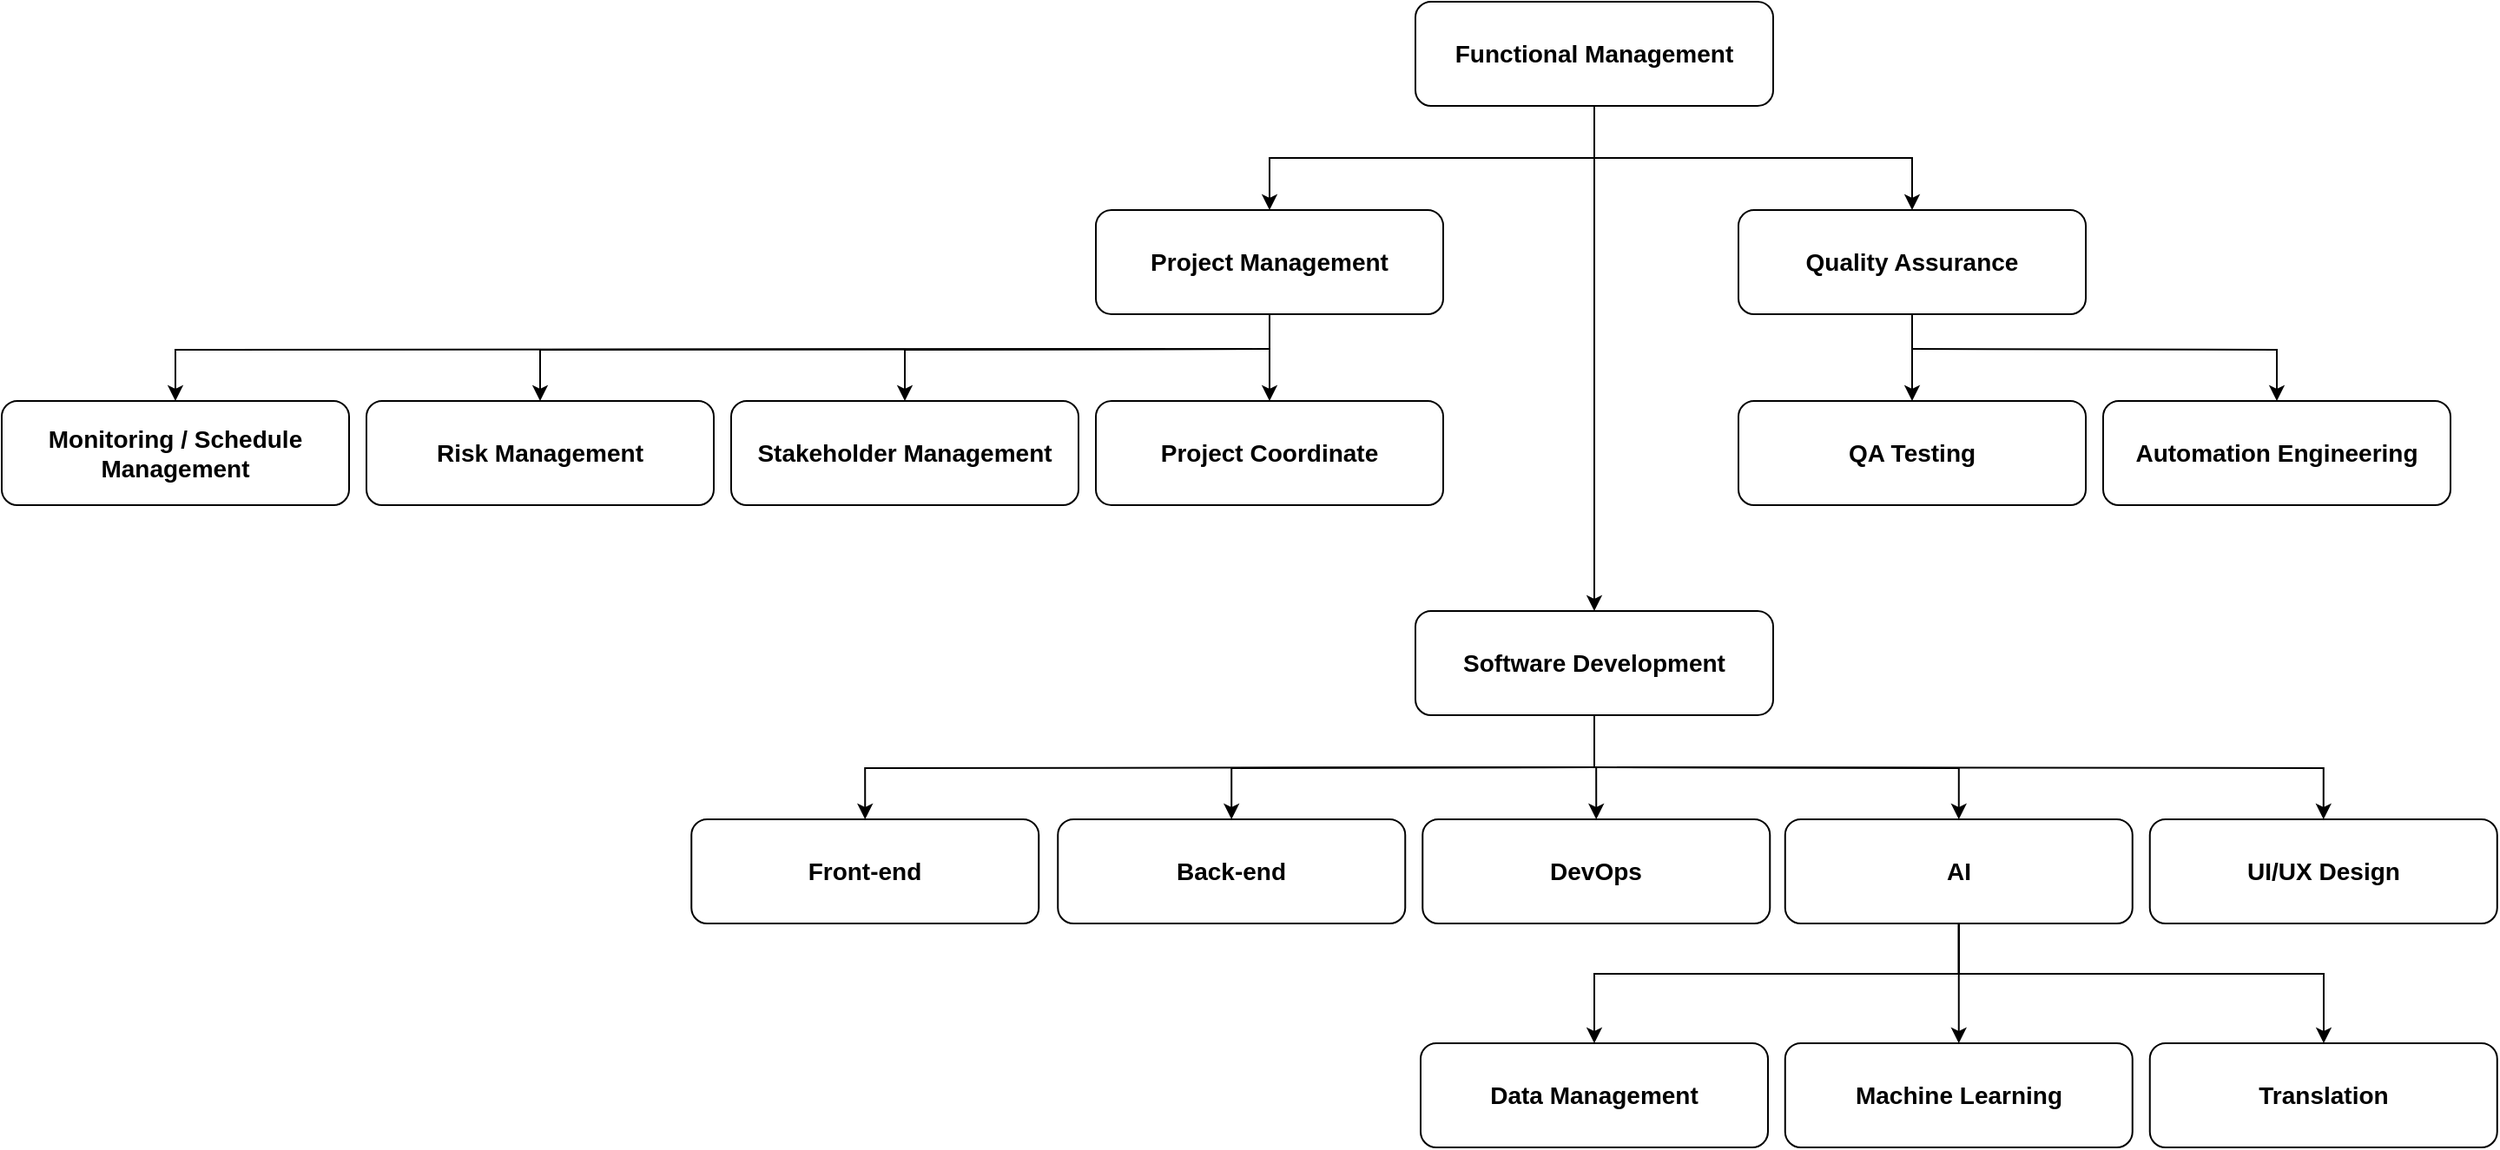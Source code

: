 <mxfile version="24.0.7" type="github">
  <diagram name="Page-1" id="82L-B2ZSY294zVl5sZpA">
    <mxGraphModel dx="2867" dy="1187" grid="1" gridSize="10" guides="1" tooltips="1" connect="1" arrows="1" fold="1" page="1" pageScale="1" pageWidth="827" pageHeight="1169" math="0" shadow="0">
      <root>
        <mxCell id="0" />
        <mxCell id="1" parent="0" />
        <mxCell id="OmLeFIbTsn0oFIIFFMY4-1" style="edgeStyle=orthogonalEdgeStyle;rounded=0;orthogonalLoop=1;jettySize=auto;html=1;entryX=0.5;entryY=0;entryDx=0;entryDy=0;" parent="1" source="OmLeFIbTsn0oFIIFFMY4-4" target="OmLeFIbTsn0oFIIFFMY4-10" edge="1">
          <mxGeometry relative="1" as="geometry" />
        </mxCell>
        <mxCell id="OmLeFIbTsn0oFIIFFMY4-2" style="edgeStyle=orthogonalEdgeStyle;rounded=0;orthogonalLoop=1;jettySize=auto;html=1;entryX=0.5;entryY=0;entryDx=0;entryDy=0;" parent="1" source="OmLeFIbTsn0oFIIFFMY4-4" target="OmLeFIbTsn0oFIIFFMY4-15" edge="1">
          <mxGeometry relative="1" as="geometry" />
        </mxCell>
        <mxCell id="OmLeFIbTsn0oFIIFFMY4-3" style="edgeStyle=orthogonalEdgeStyle;rounded=0;orthogonalLoop=1;jettySize=auto;html=1;entryX=0.5;entryY=0;entryDx=0;entryDy=0;" parent="1" source="OmLeFIbTsn0oFIIFFMY4-4" target="OmLeFIbTsn0oFIIFFMY4-18" edge="1">
          <mxGeometry relative="1" as="geometry" />
        </mxCell>
        <mxCell id="OmLeFIbTsn0oFIIFFMY4-4" value="&lt;span style=&quot;font-size: 14px;&quot;&gt;&lt;b&gt;Functional Management&lt;/b&gt;&lt;/span&gt;" style="rounded=1;whiteSpace=wrap;html=1;" parent="1" vertex="1">
          <mxGeometry x="294" y="70" width="206" height="60" as="geometry" />
        </mxCell>
        <mxCell id="OmLeFIbTsn0oFIIFFMY4-5" style="edgeStyle=orthogonalEdgeStyle;rounded=0;orthogonalLoop=1;jettySize=auto;html=1;entryX=0.5;entryY=0;entryDx=0;entryDy=0;" parent="1" source="OmLeFIbTsn0oFIIFFMY4-10" target="OmLeFIbTsn0oFIIFFMY4-21" edge="1">
          <mxGeometry relative="1" as="geometry" />
        </mxCell>
        <mxCell id="OmLeFIbTsn0oFIIFFMY4-6" style="edgeStyle=orthogonalEdgeStyle;rounded=0;orthogonalLoop=1;jettySize=auto;html=1;" parent="1" target="OmLeFIbTsn0oFIIFFMY4-20" edge="1">
          <mxGeometry relative="1" as="geometry">
            <mxPoint x="397" y="511" as="sourcePoint" />
          </mxGeometry>
        </mxCell>
        <mxCell id="OmLeFIbTsn0oFIIFFMY4-7" style="edgeStyle=orthogonalEdgeStyle;rounded=0;orthogonalLoop=1;jettySize=auto;html=1;entryX=0.5;entryY=0;entryDx=0;entryDy=0;" parent="1" target="OmLeFIbTsn0oFIIFFMY4-19" edge="1">
          <mxGeometry relative="1" as="geometry">
            <mxPoint x="390" y="511" as="sourcePoint" />
          </mxGeometry>
        </mxCell>
        <mxCell id="OmLeFIbTsn0oFIIFFMY4-8" style="edgeStyle=orthogonalEdgeStyle;rounded=0;orthogonalLoop=1;jettySize=auto;html=1;entryX=0.5;entryY=0;entryDx=0;entryDy=0;" parent="1" target="OmLeFIbTsn0oFIIFFMY4-22" edge="1">
          <mxGeometry relative="1" as="geometry">
            <mxPoint x="390" y="511" as="sourcePoint" />
          </mxGeometry>
        </mxCell>
        <mxCell id="OmLeFIbTsn0oFIIFFMY4-9" style="edgeStyle=orthogonalEdgeStyle;rounded=0;orthogonalLoop=1;jettySize=auto;html=1;entryX=0.5;entryY=0;entryDx=0;entryDy=0;" parent="1" target="OmLeFIbTsn0oFIIFFMY4-23" edge="1">
          <mxGeometry relative="1" as="geometry">
            <mxPoint x="410" y="511" as="sourcePoint" />
          </mxGeometry>
        </mxCell>
        <mxCell id="OmLeFIbTsn0oFIIFFMY4-10" value="&lt;span style=&quot;font-size: 14px;&quot;&gt;&lt;b&gt;Software Development&lt;/b&gt;&lt;/span&gt;" style="rounded=1;whiteSpace=wrap;html=1;" parent="1" vertex="1">
          <mxGeometry x="294" y="421" width="206" height="60" as="geometry" />
        </mxCell>
        <mxCell id="OmLeFIbTsn0oFIIFFMY4-11" style="edgeStyle=orthogonalEdgeStyle;rounded=0;orthogonalLoop=1;jettySize=auto;html=1;entryX=0.5;entryY=0;entryDx=0;entryDy=0;" parent="1" source="OmLeFIbTsn0oFIIFFMY4-15" target="OmLeFIbTsn0oFIIFFMY4-26" edge="1">
          <mxGeometry relative="1" as="geometry" />
        </mxCell>
        <mxCell id="OmLeFIbTsn0oFIIFFMY4-12" style="edgeStyle=orthogonalEdgeStyle;rounded=0;orthogonalLoop=1;jettySize=auto;html=1;entryX=0.5;entryY=0;entryDx=0;entryDy=0;" parent="1" target="OmLeFIbTsn0oFIIFFMY4-27" edge="1">
          <mxGeometry relative="1" as="geometry">
            <mxPoint x="210" y="270" as="sourcePoint" />
          </mxGeometry>
        </mxCell>
        <mxCell id="OmLeFIbTsn0oFIIFFMY4-13" style="edgeStyle=orthogonalEdgeStyle;rounded=0;orthogonalLoop=1;jettySize=auto;html=1;entryX=0.5;entryY=0;entryDx=0;entryDy=0;" parent="1" target="OmLeFIbTsn0oFIIFFMY4-28" edge="1">
          <mxGeometry relative="1" as="geometry">
            <mxPoint x="200" y="270" as="sourcePoint" />
          </mxGeometry>
        </mxCell>
        <mxCell id="OmLeFIbTsn0oFIIFFMY4-14" style="edgeStyle=orthogonalEdgeStyle;rounded=0;orthogonalLoop=1;jettySize=auto;html=1;entryX=0.5;entryY=0;entryDx=0;entryDy=0;" parent="1" target="OmLeFIbTsn0oFIIFFMY4-29" edge="1">
          <mxGeometry relative="1" as="geometry">
            <mxPoint x="150" y="270" as="sourcePoint" />
          </mxGeometry>
        </mxCell>
        <mxCell id="OmLeFIbTsn0oFIIFFMY4-15" value="&lt;span style=&quot;font-size: 14px;&quot;&gt;&lt;b&gt;Project Management&lt;/b&gt;&lt;/span&gt;" style="rounded=1;whiteSpace=wrap;html=1;" parent="1" vertex="1">
          <mxGeometry x="110.0" y="190" width="200" height="60" as="geometry" />
        </mxCell>
        <mxCell id="OmLeFIbTsn0oFIIFFMY4-16" style="edgeStyle=orthogonalEdgeStyle;rounded=0;orthogonalLoop=1;jettySize=auto;html=1;entryX=0.5;entryY=0;entryDx=0;entryDy=0;" parent="1" source="OmLeFIbTsn0oFIIFFMY4-18" target="OmLeFIbTsn0oFIIFFMY4-24" edge="1">
          <mxGeometry relative="1" as="geometry" />
        </mxCell>
        <mxCell id="OmLeFIbTsn0oFIIFFMY4-17" style="edgeStyle=orthogonalEdgeStyle;rounded=0;orthogonalLoop=1;jettySize=auto;html=1;entryX=0.5;entryY=0;entryDx=0;entryDy=0;" parent="1" target="OmLeFIbTsn0oFIIFFMY4-25" edge="1">
          <mxGeometry relative="1" as="geometry">
            <mxPoint x="580" y="270" as="sourcePoint" />
          </mxGeometry>
        </mxCell>
        <mxCell id="OmLeFIbTsn0oFIIFFMY4-18" value="&lt;span style=&quot;font-size: 14px;&quot;&gt;&lt;b&gt;Quality Assurance&lt;/b&gt;&lt;/span&gt;" style="rounded=1;whiteSpace=wrap;html=1;" parent="1" vertex="1">
          <mxGeometry x="480.0" y="190" width="200" height="60" as="geometry" />
        </mxCell>
        <mxCell id="OmLeFIbTsn0oFIIFFMY4-19" value="&lt;span style=&quot;font-size: 14px;&quot;&gt;&lt;b&gt;Front-end&lt;/b&gt;&lt;/span&gt;" style="rounded=1;whiteSpace=wrap;html=1;" parent="1" vertex="1">
          <mxGeometry x="-122.87" y="541" width="200" height="60" as="geometry" />
        </mxCell>
        <mxCell id="OmLeFIbTsn0oFIIFFMY4-20" value="&lt;span style=&quot;font-size: 14px;&quot;&gt;&lt;b&gt;Back-end&lt;/b&gt;&lt;/span&gt;" style="rounded=1;whiteSpace=wrap;html=1;" parent="1" vertex="1">
          <mxGeometry x="88.13" y="541" width="200" height="60" as="geometry" />
        </mxCell>
        <mxCell id="OmLeFIbTsn0oFIIFFMY4-21" value="&lt;span style=&quot;font-size: 14px;&quot;&gt;&lt;b&gt;DevOps&lt;/b&gt;&lt;/span&gt;" style="rounded=1;whiteSpace=wrap;html=1;" parent="1" vertex="1">
          <mxGeometry x="298.13" y="541" width="200" height="60" as="geometry" />
        </mxCell>
        <mxCell id="Boxv59BXDJHPMvT0WCM8-4" style="edgeStyle=orthogonalEdgeStyle;rounded=0;orthogonalLoop=1;jettySize=auto;html=1;exitX=0.5;exitY=1;exitDx=0;exitDy=0;entryX=0.5;entryY=0;entryDx=0;entryDy=0;" parent="1" source="OmLeFIbTsn0oFIIFFMY4-22" target="Boxv59BXDJHPMvT0WCM8-2" edge="1">
          <mxGeometry relative="1" as="geometry" />
        </mxCell>
        <mxCell id="Boxv59BXDJHPMvT0WCM8-5" style="edgeStyle=orthogonalEdgeStyle;rounded=0;orthogonalLoop=1;jettySize=auto;html=1;" parent="1" source="OmLeFIbTsn0oFIIFFMY4-22" target="Boxv59BXDJHPMvT0WCM8-1" edge="1">
          <mxGeometry relative="1" as="geometry">
            <Array as="points">
              <mxPoint x="607" y="630" />
              <mxPoint x="397" y="630" />
            </Array>
          </mxGeometry>
        </mxCell>
        <mxCell id="Boxv59BXDJHPMvT0WCM8-6" style="edgeStyle=orthogonalEdgeStyle;rounded=0;orthogonalLoop=1;jettySize=auto;html=1;" parent="1" source="OmLeFIbTsn0oFIIFFMY4-22" target="Boxv59BXDJHPMvT0WCM8-3" edge="1">
          <mxGeometry relative="1" as="geometry">
            <Array as="points">
              <mxPoint x="607" y="630" />
              <mxPoint x="817" y="630" />
            </Array>
          </mxGeometry>
        </mxCell>
        <mxCell id="OmLeFIbTsn0oFIIFFMY4-22" value="&lt;span style=&quot;font-size: 14px;&quot;&gt;&lt;b&gt;AI&lt;/b&gt;&lt;/span&gt;" style="rounded=1;whiteSpace=wrap;html=1;" parent="1" vertex="1">
          <mxGeometry x="506.88" y="541" width="200" height="60" as="geometry" />
        </mxCell>
        <mxCell id="OmLeFIbTsn0oFIIFFMY4-23" value="&lt;span style=&quot;font-size: 14px;&quot;&gt;&lt;b&gt;UI/UX Design&lt;/b&gt;&lt;/span&gt;" style="rounded=1;whiteSpace=wrap;html=1;" parent="1" vertex="1">
          <mxGeometry x="716.88" y="541" width="200" height="60" as="geometry" />
        </mxCell>
        <mxCell id="OmLeFIbTsn0oFIIFFMY4-24" value="&lt;span style=&quot;font-size: 14px;&quot;&gt;&lt;b&gt;QA Testing&lt;/b&gt;&lt;/span&gt;" style="rounded=1;whiteSpace=wrap;html=1;" parent="1" vertex="1">
          <mxGeometry x="480.0" y="300" width="200" height="60" as="geometry" />
        </mxCell>
        <mxCell id="OmLeFIbTsn0oFIIFFMY4-25" value="&lt;span style=&quot;font-size: 14px;&quot;&gt;&lt;b&gt;Automation Engineering&lt;/b&gt;&lt;/span&gt;" style="rounded=1;whiteSpace=wrap;html=1;" parent="1" vertex="1">
          <mxGeometry x="690" y="300" width="200" height="60" as="geometry" />
        </mxCell>
        <mxCell id="OmLeFIbTsn0oFIIFFMY4-26" value="&lt;span style=&quot;font-size: 14px;&quot;&gt;&lt;b&gt;Project Coordinate&lt;/b&gt;&lt;/span&gt;" style="rounded=1;whiteSpace=wrap;html=1;" parent="1" vertex="1">
          <mxGeometry x="110.0" y="300" width="200" height="60" as="geometry" />
        </mxCell>
        <mxCell id="OmLeFIbTsn0oFIIFFMY4-27" value="&lt;span style=&quot;font-size: 14px;&quot;&gt;&lt;b&gt;Stakeholder Management&lt;/b&gt;&lt;/span&gt;" style="rounded=1;whiteSpace=wrap;html=1;" parent="1" vertex="1">
          <mxGeometry x="-100.0" y="300" width="200" height="60" as="geometry" />
        </mxCell>
        <mxCell id="OmLeFIbTsn0oFIIFFMY4-28" value="&lt;span style=&quot;font-size: 14px;&quot;&gt;&lt;b&gt;Risk Management&lt;/b&gt;&lt;/span&gt;" style="rounded=1;whiteSpace=wrap;html=1;" parent="1" vertex="1">
          <mxGeometry x="-310.0" y="300" width="200" height="60" as="geometry" />
        </mxCell>
        <mxCell id="OmLeFIbTsn0oFIIFFMY4-29" value="&lt;span style=&quot;font-size: 14px;&quot;&gt;&lt;b&gt;Monitoring /&amp;nbsp;&lt;/b&gt;&lt;/span&gt;&lt;b style=&quot;font-size: 14px; background-color: initial;&quot;&gt;Schedule Management&lt;/b&gt;" style="rounded=1;whiteSpace=wrap;html=1;" parent="1" vertex="1">
          <mxGeometry x="-520" y="300" width="200" height="60" as="geometry" />
        </mxCell>
        <mxCell id="Boxv59BXDJHPMvT0WCM8-1" value="&lt;span style=&quot;font-size: 14px;&quot;&gt;&lt;b&gt;Data Management&lt;/b&gt;&lt;/span&gt;" style="rounded=1;whiteSpace=wrap;html=1;" parent="1" vertex="1">
          <mxGeometry x="297" y="670" width="200" height="60" as="geometry" />
        </mxCell>
        <mxCell id="Boxv59BXDJHPMvT0WCM8-2" value="&lt;span style=&quot;font-size: 14px;&quot;&gt;&lt;b&gt;Machine Learning&lt;/b&gt;&lt;/span&gt;" style="rounded=1;whiteSpace=wrap;html=1;" parent="1" vertex="1">
          <mxGeometry x="506.88" y="670" width="200" height="60" as="geometry" />
        </mxCell>
        <mxCell id="Boxv59BXDJHPMvT0WCM8-3" value="&lt;span style=&quot;font-size: 14px;&quot;&gt;&lt;b&gt;Translation&lt;/b&gt;&lt;/span&gt;" style="rounded=1;whiteSpace=wrap;html=1;" parent="1" vertex="1">
          <mxGeometry x="716.88" y="670" width="200" height="60" as="geometry" />
        </mxCell>
      </root>
    </mxGraphModel>
  </diagram>
</mxfile>
